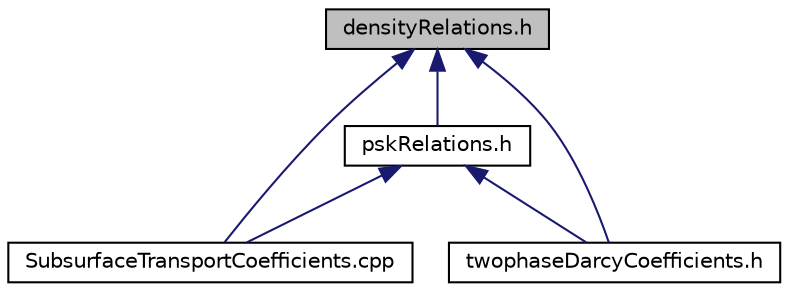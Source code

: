 digraph "densityRelations.h"
{
 // LATEX_PDF_SIZE
  edge [fontname="Helvetica",fontsize="10",labelfontname="Helvetica",labelfontsize="10"];
  node [fontname="Helvetica",fontsize="10",shape=record];
  Node1 [label="densityRelations.h",height=0.2,width=0.4,color="black", fillcolor="grey75", style="filled", fontcolor="black",tooltip=" "];
  Node1 -> Node2 [dir="back",color="midnightblue",fontsize="10",style="solid",fontname="Helvetica"];
  Node2 [label="pskRelations.h",height=0.2,width=0.4,color="black", fillcolor="white", style="filled",URL="$d1/d56/pskRelations_8h.html",tooltip=" "];
  Node2 -> Node3 [dir="back",color="midnightblue",fontsize="10",style="solid",fontname="Helvetica"];
  Node3 [label="SubsurfaceTransportCoefficients.cpp",height=0.2,width=0.4,color="black", fillcolor="white", style="filled",URL="$de/dcb/SubsurfaceTransportCoefficients_8cpp.html",tooltip=" "];
  Node2 -> Node4 [dir="back",color="midnightblue",fontsize="10",style="solid",fontname="Helvetica"];
  Node4 [label="twophaseDarcyCoefficients.h",height=0.2,width=0.4,color="black", fillcolor="white", style="filled",URL="$da/d9d/twophaseDarcyCoefficients_8h.html",tooltip=" "];
  Node1 -> Node3 [dir="back",color="midnightblue",fontsize="10",style="solid",fontname="Helvetica"];
  Node1 -> Node4 [dir="back",color="midnightblue",fontsize="10",style="solid",fontname="Helvetica"];
}
